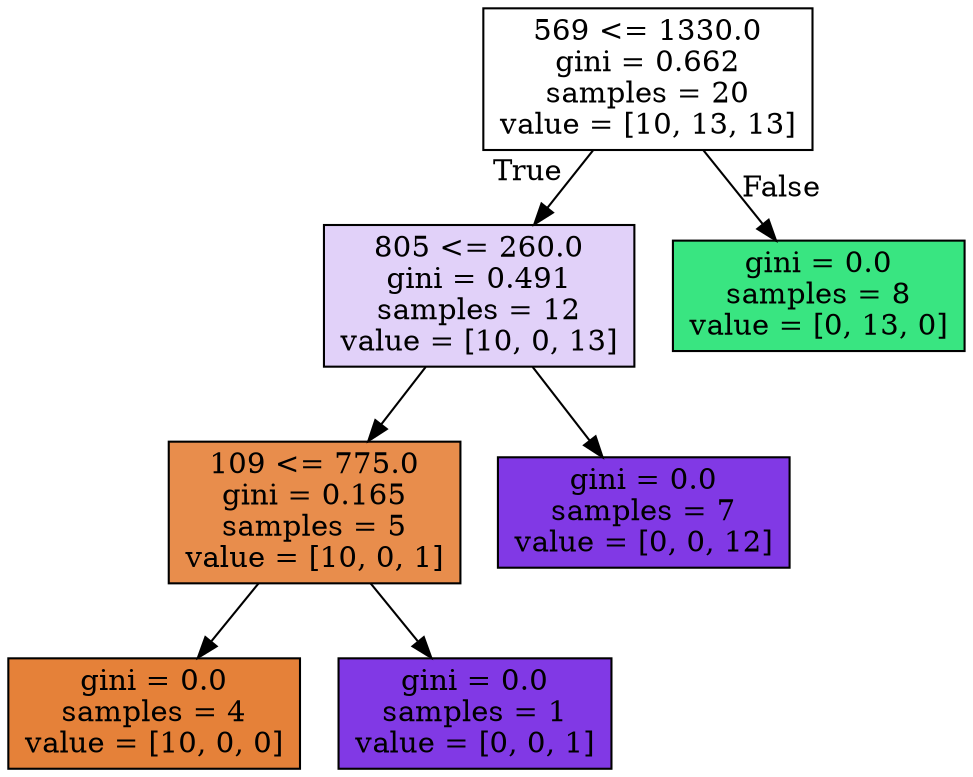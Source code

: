 digraph Tree {
node [shape=box, style="filled", color="black"] ;
0 [label="569 <= 1330.0\ngini = 0.662\nsamples = 20\nvalue = [10, 13, 13]", fillcolor="#39e58100"] ;
1 [label="805 <= 260.0\ngini = 0.491\nsamples = 12\nvalue = [10, 0, 13]", fillcolor="#8139e53b"] ;
0 -> 1 [labeldistance=2.5, labelangle=45, headlabel="True"] ;
2 [label="109 <= 775.0\ngini = 0.165\nsamples = 5\nvalue = [10, 0, 1]", fillcolor="#e58139e6"] ;
1 -> 2 ;
3 [label="gini = 0.0\nsamples = 4\nvalue = [10, 0, 0]", fillcolor="#e58139ff"] ;
2 -> 3 ;
4 [label="gini = 0.0\nsamples = 1\nvalue = [0, 0, 1]", fillcolor="#8139e5ff"] ;
2 -> 4 ;
5 [label="gini = 0.0\nsamples = 7\nvalue = [0, 0, 12]", fillcolor="#8139e5ff"] ;
1 -> 5 ;
6 [label="gini = 0.0\nsamples = 8\nvalue = [0, 13, 0]", fillcolor="#39e581ff"] ;
0 -> 6 [labeldistance=2.5, labelangle=-45, headlabel="False"] ;
}
